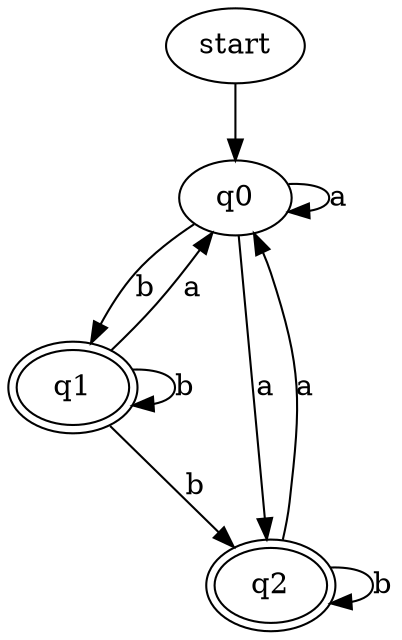 digraph  {
q0;
q1 [peripheries=2];
q2 [peripheries=2];
start -> q0;
q0 -> q0[label=a];
q0 -> q2[label=a];
q0 -> q1[label=b];
q1 -> q0[label=a];
q1 -> q1[label=b];
q1 -> q2[label=b];
q2 -> q0[label=a];
q2 -> q2[label=b];
}
